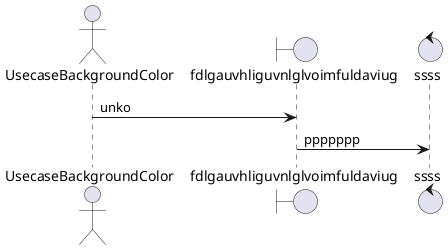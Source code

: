 @startuml
actor UsecaseBackgroundColor
boundary fdlgauvhliguvnlglvoimfuldaviug
control ssss

UsecaseBackgroundColor -> fdlgauvhliguvnlglvoimfuldaviug:unko
fdlgauvhliguvnlglvoimfuldaviug -> ssss:ppppppp





@enduml